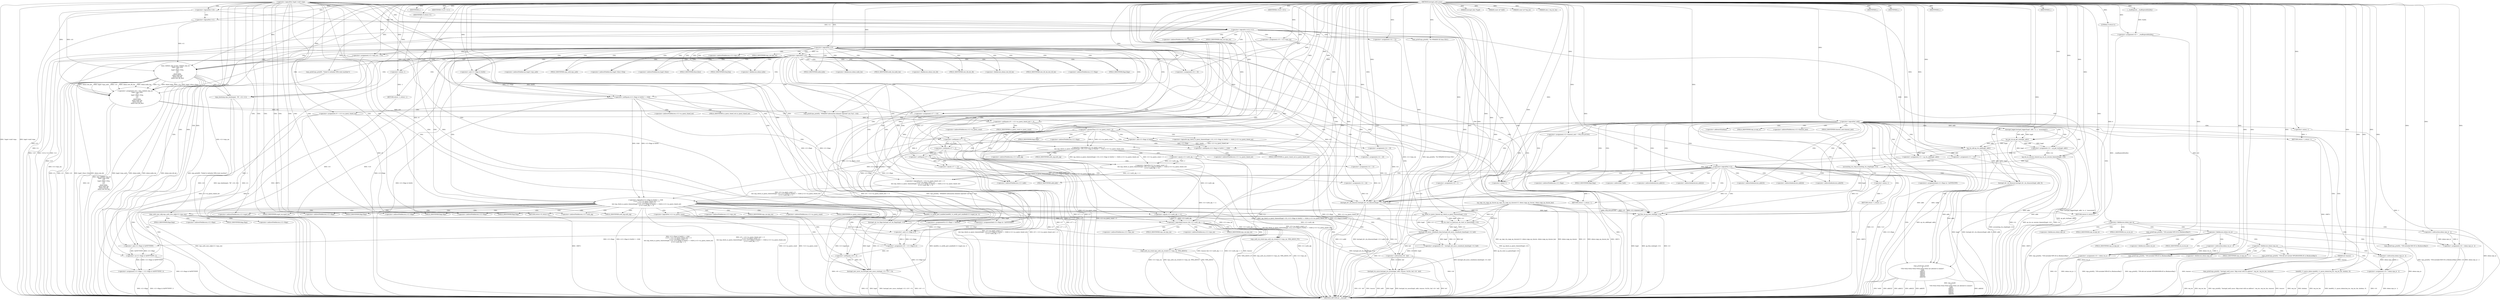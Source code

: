 digraph hostapd_notif_assoc {  
"1000115" [label = "(METHOD,hostapd_notif_assoc)" ]
"1000574" [label = "(METHOD_RETURN,int __fastcall)" ]
"1000116" [label = "(PARAM,hostapd_data *hapd)" ]
"1000117" [label = "(PARAM,const u8 *addr)" ]
"1000118" [label = "(PARAM,const u8 *req_ies)" ]
"1000119" [label = "(PARAM,size_t req_ies_len)" ]
"1000120" [label = "(PARAM,int reassoc)" ]
"1000136" [label = "(<operator>.assignment,v23 = __readfsqword(0x28u))" ]
"1000138" [label = "(__readfsqword,__readfsqword(0x28u))" ]
"1000141" [label = "(<operator>.logicalNot,!addr)" ]
"1000144" [label = "(wpa_printf,wpa_printf(2, \"hostapd_notif_assoc: Skip event with no address\", req_ies, req_ies_len, reassoc))" ]
"1000150" [label = "(RETURN,return -1;,return -1;)" ]
"1000151" [label = "(<operator>.minus,-1)" ]
"1000153" [label = "(hostapd_logger,hostapd_logger(hapd, addr, 1u, 2, \"associated\"))" ]
"1000159" [label = "(ieee802_11_parse_elems,ieee802_11_parse_elems(req_ies, req_ies_len, &elems, 0))" ]
"1000170" [label = "(<operator>.assignment,v10 = elems.wps_ie - 2)" ]
"1000172" [label = "(<operator>.subtraction,elems.wps_ie - 2)" ]
"1000177" [label = "(IDENTIFIER,L,)" ]
"1000178" [label = "(wpa_printf,wpa_printf(2, \"STA included WPS IE in (Re)AssocReq\"))" ]
"1000187" [label = "(<operator>.assignment,v10 = elems.rsn_ie - 2)" ]
"1000189" [label = "(<operator>.subtraction,elems.rsn_ie - 2)" ]
"1000194" [label = "(IDENTIFIER,L,)" ]
"1000195" [label = "(wpa_printf,wpa_printf(2, \"STA included RSN IE in (Re)AssocReq\"))" ]
"1000204" [label = "(<operator>.assignment,v10 = elems.wpa_ie - 2)" ]
"1000206" [label = "(<operator>.subtraction,elems.wpa_ie - 2)" ]
"1000211" [label = "(IDENTIFIER,L,)" ]
"1000212" [label = "(wpa_printf,wpa_printf(2, \"STA included WPA IE in (Re)AssocReq\"))" ]
"1000217" [label = "(wpa_printf,wpa_printf(2, \"STA did not include WPS/RSN/WPA IE in (Re)AssocReq\"))" ]
"1000220" [label = "(IDENTIFIER,L,)" ]
"1000221" [label = "(IDENTIFIER,L,)" ]
"1000222" [label = "(<operator>.assignment,v12 = ap_get_sta(hapd, addr))" ]
"1000224" [label = "(ap_get_sta,ap_get_sta(hapd, addr))" ]
"1000227" [label = "(<operator>.assignment,v13 = v12)" ]
"1000231" [label = "(IDENTIFIER,v12,if ( v12 ))" ]
"1000233" [label = "(ap_sta_no_session_timeout,ap_sta_no_session_timeout(hapd, v12))" ]
"1000236" [label = "(accounting_sta_stop,accounting_sta_stop(hapd, v13))" ]
"1000239" [label = "(<operator>.assignment,v13->timeout_next = STA_NULLFUNC)" ]
"1000246" [label = "(<operator>.assignment,v13 = ap_sta_add(hapd, addr))" ]
"1000248" [label = "(ap_sta_add,ap_sta_add(hapd, addr))" ]
"1000252" [label = "(<operator>.logicalNot,!v13)" ]
"1000255" [label = "(hostapd_drv_sta_disassoc,hostapd_drv_sta_disassoc(hapd, addr, 5))" ]
"1000259" [label = "(RETURN,return -1;,return -1;)" ]
"1000260" [label = "(<operator>.minus,-1)" ]
"1000262" [label = "(<operators>.assignmentAnd,v13->flags &= 0xFFFECFFF)" ]
"1000268" [label = "(wpa_printf,wpa_printf(\n      3,\n      \"STA %02x:%02x:%02x:%02x:%02x:%02x not allowed to connect\",\n      *addr,\n      addr[1],\n      addr[2],\n      addr[3],\n      addr[4],\n      addr[5]))" ]
"1000288" [label = "(<operator>.assignment,v14 = 1)" ]
"1000292" [label = "(hostapd_drv_sta_disassoc,hostapd_drv_sta_disassoc(hapd, v13->addr, v14))" ]
"1000298" [label = "(ap_free_sta,ap_free_sta(hapd, v13))" ]
"1000301" [label = "(RETURN,return -1;,return -1;)" ]
"1000302" [label = "(<operator>.minus,-1)" ]
"1000304" [label = "(ap_copy_sta_supp_op_classes,ap_copy_sta_supp_op_classes(v13, elems.supp_op_classes, elems.supp_op_classes_len))" ]
"1000313" [label = "(<operator>.logicalNot,!hapd->conf->wpa)" ]
"1000321" [label = "(<operator>.logicalOr,!v10 || !v11)" ]
"1000322" [label = "(<operator>.logicalNot,!v10)" ]
"1000324" [label = "(<operator>.logicalNot,!v11)" ]
"1000327" [label = "(wpa_printf,wpa_printf(2, \"No WPA/RSN IE from STA\"))" ]
"1000330" [label = "(<operator>.assignment,v14 = 13)" ]
"1000334" [label = "(<operator>.assignment,v15 = v13->wpa_sm)" ]
"1000340" [label = "(<operator>.logicalNot,!v15)" ]
"1000343" [label = "(<operator>.assignment,v13->wpa_sm = v15)" ]
"1000349" [label = "(<operator>.logicalNot,!v15)" ]
"1000352" [label = "(wpa_printf,wpa_printf(5, \"Failed to initialize WPA state machine\"))" ]
"1000355" [label = "(RETURN,return -1;,return -1;)" ]
"1000356" [label = "(<operator>.minus,-1)" ]
"1000358" [label = "(<operator>.assignment,v16 = wpa_validate_wpa_ie(\n          hapd->wpa_auth,\n          v15,\n          hapd->iface->freq,\n          v10,\n          v11,\n          elems.mdie,\n          elems.mdie_len,\n          elems.owe_dh,\n          elems.owe_dh_len))" ]
"1000360" [label = "(wpa_validate_wpa_ie,wpa_validate_wpa_ie(\n          hapd->wpa_auth,\n          v15,\n          hapd->iface->freq,\n          v10,\n          v11,\n          elems.mdie,\n          elems.mdie_len,\n          elems.owe_dh,\n          elems.owe_dh_len))" ]
"1000385" [label = "(IDENTIFIER,v16,if ( v16 ))" ]
"1000387" [label = "(<operator>.assignment,v17 = v16)" ]
"1000390" [label = "(wpa_printf,wpa_printf(2, \"WPA/RSN information element rejected? (res %u)\", v16))" ]
"1000394" [label = "(wpa_hexdump,wpa_hexdump(2, \"IE\", v10, v11))" ]
"1000399" [label = "(<operator>.assignment,v14 = 18)" ]
"1000403" [label = "(<operator>.notEquals,v17 != 2)" ]
"1000407" [label = "(<operator>.assignment,v14 = 19)" ]
"1000411" [label = "(<operator>.notEquals,v17 != 3)" ]
"1000415" [label = "(<operator>.assignment,v14 = 20)" ]
"1000419" [label = "(<operator>.notEquals,v17 != 4)" ]
"1000423" [label = "(<operator>.assignment,v14 = 13)" ]
"1000427" [label = "(<operator>.equals,v17 == 8)" ]
"1000430" [label = "(<operator>.assignment,v14 = 24)" ]
"1000435" [label = "(<operator>.logicalOr,(v13->flags & 0x402) != 1026\n    || (v5 = v13->sa_query_timed_out) != 0\n    || v13->sa_query_count > 0\n    && ((ap_check_sa_query_timeout(hapd, v13), (v13->flags & 0x402) != 1026) || v13->sa_query_timed_out)\n    || v13->auth_alg == 2)" ]
"1000436" [label = "(<operator>.notEquals,(v13->flags & 0x402) != 1026)" ]
"1000437" [label = "(<operator>.and,v13->flags & 0x402)" ]
"1000443" [label = "(<operator>.logicalOr,(v5 = v13->sa_query_timed_out) != 0\n    || v13->sa_query_count > 0\n    && ((ap_check_sa_query_timeout(hapd, v13), (v13->flags & 0x402) != 1026) || v13->sa_query_timed_out)\n    || v13->auth_alg == 2)" ]
"1000444" [label = "(<operator>.notEquals,(v5 = v13->sa_query_timed_out) != 0)" ]
"1000445" [label = "(<operator>.assignment,v5 = v13->sa_query_timed_out)" ]
"1000451" [label = "(<operator>.logicalOr,v13->sa_query_count > 0\n    && ((ap_check_sa_query_timeout(hapd, v13), (v13->flags & 0x402) != 1026) || v13->sa_query_timed_out)\n    || v13->auth_alg == 2)" ]
"1000452" [label = "(<operator>.logicalAnd,v13->sa_query_count > 0\n    && ((ap_check_sa_query_timeout(hapd, v13), (v13->flags & 0x402) != 1026) || v13->sa_query_timed_out))" ]
"1000453" [label = "(<operator>.greaterThan,v13->sa_query_count > 0)" ]
"1000460" [label = "(ap_check_sa_query_timeout,ap_check_sa_query_timeout(hapd, v13))" ]
"1000463" [label = "(<operator>.notEquals,(v13->flags & 0x402) != 1026)" ]
"1000464" [label = "(<operator>.and,v13->flags & 0x402)" ]
"1000458" [label = "(<operator>.logicalOr,(ap_check_sa_query_timeout(hapd, v13), (v13->flags & 0x402) != 1026) || v13->sa_query_timed_out)" ]
"1000473" [label = "(<operator>.equals,v13->auth_alg == 2)" ]
"1000480" [label = "(wpa_auth_uses_mfp,wpa_auth_uses_mfp(v13->wpa_sm))" ]
"1000484" [label = "(<operators>.assignmentOr,v13->flags |= 0x400u)" ]
"1000490" [label = "(<operators>.assignmentAnd,v13->flags &= 0xFFFFFBFF)" ]
"1000496" [label = "(<operator>.assignment,v19 = v13->flags & 2)" ]
"1000498" [label = "(<operator>.and,v13->flags & 2)" ]
"1000503" [label = "(<operator>.assignment,v13->flags = v13->flags & 0xFFF7FFFF | 3)" ]
"1000507" [label = "(<operator>.or,v13->flags & 0xFFF7FFFF | 3)" ]
"1000508" [label = "(<operator>.and,v13->flags & 0xFFF7FFFF)" ]
"1000514" [label = "(hostapd_set_sta_flags,hostapd_set_sta_flags(hapd, v13))" ]
"1000518" [label = "(<operator>.logicalAnd,reassoc && v13->auth_alg == 2)" ]
"1000520" [label = "(<operator>.equals,v13->auth_alg == 2)" ]
"1000525" [label = "(wpa_auth_sm_event,wpa_auth_sm_event(v13->wpa_sm, WPA_ASSOC_FT))" ]
"1000531" [label = "(wpa_auth_sm_event,wpa_auth_sm_event(v13->wpa_sm, WPA_ASSOC))" ]
"1000536" [label = "(hostapd_new_assoc_sta,hostapd_new_assoc_sta(hapd, v13, v19 != 0))" ]
"1000539" [label = "(<operator>.notEquals,v19 != 0)" ]
"1000542" [label = "(ieee802_1x_notify_port_enabled,ieee802_1x_notify_port_enabled(v13->eapol_sm, 1))" ]
"1000547" [label = "(RETURN,return 0;,return 0;)" ]
"1000548" [label = "(LITERAL,0,return 0;)" ]
"1000550" [label = "(<operator>.logicalNot,!v13->sa_query_count)" ]
"1000554" [label = "(ap_sta_start_sa_query,ap_sta_start_sa_query(hapd, v13))" ]
"1000557" [label = "(<operator>.assignment,v18 = hostapd_eid_assoc_comeback_time(hapd, v13, buf))" ]
"1000559" [label = "(hostapd_eid_assoc_comeback_time,hostapd_eid_assoc_comeback_time(hapd, v13, buf))" ]
"1000563" [label = "(hostapd_sta_assoc,hostapd_sta_assoc(hapd, addr, reassoc, 0x1Eu, buf, v18 - buf))" ]
"1000569" [label = "(<operator>.subtraction,v18 - buf)" ]
"1000572" [label = "(RETURN,return v5;,return v5;)" ]
"1000573" [label = "(IDENTIFIER,v5,return v5;)" ]
"1000162" [label = "(<operator>.addressOf,&elems)" ]
"1000166" [label = "(<operator>.fieldAccess,elems.wps_ie)" ]
"1000168" [label = "(FIELD_IDENTIFIER,wps_ie,wps_ie)" ]
"1000173" [label = "(<operator>.fieldAccess,elems.wps_ie)" ]
"1000175" [label = "(FIELD_IDENTIFIER,wps_ie,wps_ie)" ]
"1000183" [label = "(<operator>.fieldAccess,elems.rsn_ie)" ]
"1000185" [label = "(FIELD_IDENTIFIER,rsn_ie,rsn_ie)" ]
"1000190" [label = "(<operator>.fieldAccess,elems.rsn_ie)" ]
"1000192" [label = "(FIELD_IDENTIFIER,rsn_ie,rsn_ie)" ]
"1000200" [label = "(<operator>.fieldAccess,elems.wpa_ie)" ]
"1000202" [label = "(FIELD_IDENTIFIER,wpa_ie,wpa_ie)" ]
"1000207" [label = "(<operator>.fieldAccess,elems.wpa_ie)" ]
"1000209" [label = "(FIELD_IDENTIFIER,wpa_ie,wpa_ie)" ]
"1000240" [label = "(<operator>.indirectFieldAccess,v13->timeout_next)" ]
"1000242" [label = "(FIELD_IDENTIFIER,timeout_next,timeout_next)" ]
"1000263" [label = "(<operator>.indirectFieldAccess,v13->flags)" ]
"1000265" [label = "(FIELD_IDENTIFIER,flags,flags)" ]
"1000271" [label = "(<operator>.indirection,*addr)" ]
"1000273" [label = "(<operator>.indirectIndexAccess,addr[1])" ]
"1000276" [label = "(<operator>.indirectIndexAccess,addr[2])" ]
"1000279" [label = "(<operator>.indirectIndexAccess,addr[3])" ]
"1000282" [label = "(<operator>.indirectIndexAccess,addr[4])" ]
"1000285" [label = "(<operator>.indirectIndexAccess,addr[5])" ]
"1000294" [label = "(<operator>.indirectFieldAccess,v13->addr)" ]
"1000296" [label = "(FIELD_IDENTIFIER,addr,addr)" ]
"1000336" [label = "(<operator>.indirectFieldAccess,v13->wpa_sm)" ]
"1000338" [label = "(FIELD_IDENTIFIER,wpa_sm,wpa_sm)" ]
"1000344" [label = "(<operator>.indirectFieldAccess,v13->wpa_sm)" ]
"1000346" [label = "(FIELD_IDENTIFIER,wpa_sm,wpa_sm)" ]
"1000361" [label = "(<operator>.indirectFieldAccess,hapd->wpa_auth)" ]
"1000363" [label = "(FIELD_IDENTIFIER,wpa_auth,wpa_auth)" ]
"1000365" [label = "(<operator>.indirectFieldAccess,hapd->iface->freq)" ]
"1000366" [label = "(<operator>.indirectFieldAccess,hapd->iface)" ]
"1000368" [label = "(FIELD_IDENTIFIER,iface,iface)" ]
"1000369" [label = "(FIELD_IDENTIFIER,freq,freq)" ]
"1000372" [label = "(<operator>.fieldAccess,elems.mdie)" ]
"1000374" [label = "(FIELD_IDENTIFIER,mdie,mdie)" ]
"1000375" [label = "(<operator>.fieldAccess,elems.mdie_len)" ]
"1000377" [label = "(FIELD_IDENTIFIER,mdie_len,mdie_len)" ]
"1000378" [label = "(<operator>.fieldAccess,elems.owe_dh)" ]
"1000380" [label = "(FIELD_IDENTIFIER,owe_dh,owe_dh)" ]
"1000381" [label = "(<operator>.fieldAccess,elems.owe_dh_len)" ]
"1000383" [label = "(FIELD_IDENTIFIER,owe_dh_len,owe_dh_len)" ]
"1000438" [label = "(<operator>.indirectFieldAccess,v13->flags)" ]
"1000440" [label = "(FIELD_IDENTIFIER,flags,flags)" ]
"1000447" [label = "(<operator>.indirectFieldAccess,v13->sa_query_timed_out)" ]
"1000449" [label = "(FIELD_IDENTIFIER,sa_query_timed_out,sa_query_timed_out)" ]
"1000454" [label = "(<operator>.indirectFieldAccess,v13->sa_query_count)" ]
"1000456" [label = "(FIELD_IDENTIFIER,sa_query_count,sa_query_count)" ]
"1000465" [label = "(<operator>.indirectFieldAccess,v13->flags)" ]
"1000467" [label = "(FIELD_IDENTIFIER,flags,flags)" ]
"1000470" [label = "(<operator>.indirectFieldAccess,v13->sa_query_timed_out)" ]
"1000472" [label = "(FIELD_IDENTIFIER,sa_query_timed_out,sa_query_timed_out)" ]
"1000474" [label = "(<operator>.indirectFieldAccess,v13->auth_alg)" ]
"1000476" [label = "(FIELD_IDENTIFIER,auth_alg,auth_alg)" ]
"1000481" [label = "(<operator>.indirectFieldAccess,v13->wpa_sm)" ]
"1000483" [label = "(FIELD_IDENTIFIER,wpa_sm,wpa_sm)" ]
"1000485" [label = "(<operator>.indirectFieldAccess,v13->flags)" ]
"1000487" [label = "(FIELD_IDENTIFIER,flags,flags)" ]
"1000491" [label = "(<operator>.indirectFieldAccess,v13->flags)" ]
"1000493" [label = "(FIELD_IDENTIFIER,flags,flags)" ]
"1000499" [label = "(<operator>.indirectFieldAccess,v13->flags)" ]
"1000501" [label = "(FIELD_IDENTIFIER,flags,flags)" ]
"1000504" [label = "(<operator>.indirectFieldAccess,v13->flags)" ]
"1000506" [label = "(FIELD_IDENTIFIER,flags,flags)" ]
"1000509" [label = "(<operator>.indirectFieldAccess,v13->flags)" ]
"1000511" [label = "(FIELD_IDENTIFIER,flags,flags)" ]
"1000521" [label = "(<operator>.indirectFieldAccess,v13->auth_alg)" ]
"1000523" [label = "(FIELD_IDENTIFIER,auth_alg,auth_alg)" ]
"1000526" [label = "(<operator>.indirectFieldAccess,v13->wpa_sm)" ]
"1000528" [label = "(FIELD_IDENTIFIER,wpa_sm,wpa_sm)" ]
"1000532" [label = "(<operator>.indirectFieldAccess,v13->wpa_sm)" ]
"1000534" [label = "(FIELD_IDENTIFIER,wpa_sm,wpa_sm)" ]
"1000543" [label = "(<operator>.indirectFieldAccess,v13->eapol_sm)" ]
"1000545" [label = "(FIELD_IDENTIFIER,eapol_sm,eapol_sm)" ]
"1000551" [label = "(<operator>.indirectFieldAccess,v13->sa_query_count)" ]
"1000553" [label = "(FIELD_IDENTIFIER,sa_query_count,sa_query_count)" ]
  "1000259" -> "1000574"  [ label = "DDG: <RET>"] 
  "1000572" -> "1000574"  [ label = "DDG: <RET>"] 
  "1000227" -> "1000574"  [ label = "DDG: v12"] 
  "1000463" -> "1000574"  [ label = "DDG: v13->flags & 0x402"] 
  "1000212" -> "1000574"  [ label = "DDG: wpa_printf(2, \"STA included WPA IE in (Re)AssocReq\")"] 
  "1000260" -> "1000574"  [ label = "DDG: -1"] 
  "1000327" -> "1000574"  [ label = "DDG: wpa_printf(2, \"No WPA/RSN IE from STA\")"] 
  "1000292" -> "1000574"  [ label = "DDG: v13->addr"] 
  "1000435" -> "1000574"  [ label = "DDG: (v13->flags & 0x402) != 1026"] 
  "1000144" -> "1000574"  [ label = "DDG: wpa_printf(2, \"hostapd_notif_assoc: Skip event with no address\", req_ies, req_ies_len, reassoc)"] 
  "1000239" -> "1000574"  [ label = "DDG: STA_NULLFUNC"] 
  "1000159" -> "1000574"  [ label = "DDG: req_ies_len"] 
  "1000550" -> "1000574"  [ label = "DDG: v13->sa_query_count"] 
  "1000443" -> "1000574"  [ label = "DDG: (v5 = v13->sa_query_timed_out) != 0"] 
  "1000536" -> "1000574"  [ label = "DDG: hostapd_new_assoc_sta(hapd, v13, v19 != 0)"] 
  "1000518" -> "1000574"  [ label = "DDG: reassoc && v13->auth_alg == 2"] 
  "1000204" -> "1000574"  [ label = "DDG: v10"] 
  "1000394" -> "1000574"  [ label = "DDG: wpa_hexdump(2, \"IE\", v10, v11)"] 
  "1000321" -> "1000574"  [ label = "DDG: !v10"] 
  "1000352" -> "1000574"  [ label = "DDG: wpa_printf(5, \"Failed to initialize WPA state machine\")"] 
  "1000120" -> "1000574"  [ label = "DDG: reassoc"] 
  "1000525" -> "1000574"  [ label = "DDG: wpa_auth_sm_event(v13->wpa_sm, WPA_ASSOC_FT)"] 
  "1000324" -> "1000574"  [ label = "DDG: v11"] 
  "1000187" -> "1000574"  [ label = "DDG: elems.rsn_ie - 2"] 
  "1000419" -> "1000574"  [ label = "DDG: v17"] 
  "1000343" -> "1000574"  [ label = "DDG: v13->wpa_sm"] 
  "1000321" -> "1000574"  [ label = "DDG: !v10 || !v11"] 
  "1000569" -> "1000574"  [ label = "DDG: v18"] 
  "1000233" -> "1000574"  [ label = "DDG: ap_sta_no_session_timeout(hapd, v12)"] 
  "1000536" -> "1000574"  [ label = "DDG: v19 != 0"] 
  "1000536" -> "1000574"  [ label = "DDG: v13"] 
  "1000141" -> "1000574"  [ label = "DDG: addr"] 
  "1000563" -> "1000574"  [ label = "DDG: hapd"] 
  "1000557" -> "1000574"  [ label = "DDG: hostapd_eid_assoc_comeback_time(hapd, v13, buf)"] 
  "1000178" -> "1000574"  [ label = "DDG: wpa_printf(2, \"STA included WPS IE in (Re)AssocReq\")"] 
  "1000539" -> "1000574"  [ label = "DDG: v19"] 
  "1000322" -> "1000574"  [ label = "DDG: v10"] 
  "1000514" -> "1000574"  [ label = "DDG: hostapd_set_sta_flags(hapd, v13)"] 
  "1000360" -> "1000574"  [ label = "DDG: v15"] 
  "1000313" -> "1000574"  [ label = "DDG: !hapd->conf->wpa"] 
  "1000217" -> "1000574"  [ label = "DDG: wpa_printf(2, \"STA did not include WPS/RSN/WPA IE in (Re)AssocReq\")"] 
  "1000390" -> "1000574"  [ label = "DDG: v16"] 
  "1000255" -> "1000574"  [ label = "DDG: hapd"] 
  "1000136" -> "1000574"  [ label = "DDG: v23"] 
  "1000298" -> "1000574"  [ label = "DDG: ap_free_sta(hapd, v13)"] 
  "1000356" -> "1000574"  [ label = "DDG: -1"] 
  "1000437" -> "1000574"  [ label = "DDG: v13->flags"] 
  "1000360" -> "1000574"  [ label = "DDG: v10"] 
  "1000464" -> "1000574"  [ label = "DDG: v13->flags"] 
  "1000224" -> "1000574"  [ label = "DDG: addr"] 
  "1000302" -> "1000574"  [ label = "DDG: -1"] 
  "1000248" -> "1000574"  [ label = "DDG: addr"] 
  "1000153" -> "1000574"  [ label = "DDG: hostapd_logger(hapd, addr, 1u, 2, \"associated\")"] 
  "1000436" -> "1000574"  [ label = "DDG: v13->flags & 0x402"] 
  "1000268" -> "1000574"  [ label = "DDG: wpa_printf(\n      3,\n      \"STA %02x:%02x:%02x:%02x:%02x:%02x not allowed to connect\",\n      *addr,\n      addr[1],\n      addr[2],\n      addr[3],\n      addr[4],\n      addr[5])"] 
  "1000360" -> "1000574"  [ label = "DDG: hapd->iface->freq"] 
  "1000222" -> "1000574"  [ label = "DDG: ap_get_sta(hapd, addr)"] 
  "1000144" -> "1000574"  [ label = "DDG: reassoc"] 
  "1000480" -> "1000574"  [ label = "DDG: wpa_auth_uses_mfp(v13->wpa_sm)"] 
  "1000453" -> "1000574"  [ label = "DDG: v13->sa_query_count"] 
  "1000292" -> "1000574"  [ label = "DDG: hostapd_drv_sta_disassoc(hapd, v13->addr, v14)"] 
  "1000144" -> "1000574"  [ label = "DDG: req_ies"] 
  "1000445" -> "1000574"  [ label = "DDG: v13->sa_query_timed_out"] 
  "1000452" -> "1000574"  [ label = "DDG: v13->sa_query_count > 0"] 
  "1000144" -> "1000574"  [ label = "DDG: req_ies_len"] 
  "1000252" -> "1000574"  [ label = "DDG: v13"] 
  "1000236" -> "1000574"  [ label = "DDG: accounting_sta_stop(hapd, v13)"] 
  "1000268" -> "1000574"  [ label = "DDG: addr[4]"] 
  "1000419" -> "1000574"  [ label = "DDG: v17 != 4"] 
  "1000189" -> "1000574"  [ label = "DDG: elems.rsn_ie"] 
  "1000403" -> "1000574"  [ label = "DDG: v17 != 2"] 
  "1000507" -> "1000574"  [ label = "DDG: v13->flags & 0xFFF7FFFF"] 
  "1000268" -> "1000574"  [ label = "DDG: *addr"] 
  "1000262" -> "1000574"  [ label = "DDG: v13->flags"] 
  "1000304" -> "1000574"  [ label = "DDG: ap_copy_sta_supp_op_classes(v13, elems.supp_op_classes, elems.supp_op_classes_len)"] 
  "1000349" -> "1000574"  [ label = "DDG: v15"] 
  "1000525" -> "1000574"  [ label = "DDG: v13->wpa_sm"] 
  "1000360" -> "1000574"  [ label = "DDG: elems.owe_dh"] 
  "1000136" -> "1000574"  [ label = "DDG: __readfsqword(0x28u)"] 
  "1000255" -> "1000574"  [ label = "DDG: hostapd_drv_sta_disassoc(hapd, addr, 5)"] 
  "1000458" -> "1000574"  [ label = "DDG: v13->sa_query_timed_out"] 
  "1000360" -> "1000574"  [ label = "DDG: hapd->wpa_auth"] 
  "1000206" -> "1000574"  [ label = "DDG: elems.wpa_ie"] 
  "1000358" -> "1000574"  [ label = "DDG: v16"] 
  "1000159" -> "1000574"  [ label = "DDG: ieee802_11_parse_elems(req_ies, req_ies_len, &elems, 0)"] 
  "1000268" -> "1000574"  [ label = "DDG: addr[3]"] 
  "1000313" -> "1000574"  [ label = "DDG: hapd->conf->wpa"] 
  "1000246" -> "1000574"  [ label = "DDG: ap_sta_add(hapd, addr)"] 
  "1000252" -> "1000574"  [ label = "DDG: !v13"] 
  "1000445" -> "1000574"  [ label = "DDG: v5"] 
  "1000496" -> "1000574"  [ label = "DDG: v13->flags & 2"] 
  "1000518" -> "1000574"  [ label = "DDG: v13->auth_alg == 2"] 
  "1000360" -> "1000574"  [ label = "DDG: elems.mdie"] 
  "1000411" -> "1000574"  [ label = "DDG: v17 != 3"] 
  "1000349" -> "1000574"  [ label = "DDG: !v15"] 
  "1000531" -> "1000574"  [ label = "DDG: WPA_ASSOC"] 
  "1000187" -> "1000574"  [ label = "DDG: v10"] 
  "1000255" -> "1000574"  [ label = "DDG: addr"] 
  "1000170" -> "1000574"  [ label = "DDG: v10"] 
  "1000443" -> "1000574"  [ label = "DDG: v13->sa_query_count > 0\n    && ((ap_check_sa_query_timeout(hapd, v13), (v13->flags & 0x402) != 1026) || v13->sa_query_timed_out)\n    || v13->auth_alg == 2"] 
  "1000451" -> "1000574"  [ label = "DDG: v13->auth_alg == 2"] 
  "1000394" -> "1000574"  [ label = "DDG: v11"] 
  "1000403" -> "1000574"  [ label = "DDG: v17"] 
  "1000503" -> "1000574"  [ label = "DDG: v13->flags"] 
  "1000531" -> "1000574"  [ label = "DDG: v13->wpa_sm"] 
  "1000141" -> "1000574"  [ label = "DDG: !addr"] 
  "1000518" -> "1000574"  [ label = "DDG: reassoc"] 
  "1000503" -> "1000574"  [ label = "DDG: v13->flags & 0xFFF7FFFF | 3"] 
  "1000563" -> "1000574"  [ label = "DDG: hostapd_sta_assoc(hapd, addr, reassoc, 0x1Eu, buf, v18 - buf)"] 
  "1000563" -> "1000574"  [ label = "DDG: buf"] 
  "1000525" -> "1000574"  [ label = "DDG: WPA_ASSOC_FT"] 
  "1000204" -> "1000574"  [ label = "DDG: elems.wpa_ie - 2"] 
  "1000334" -> "1000574"  [ label = "DDG: v13->wpa_sm"] 
  "1000536" -> "1000574"  [ label = "DDG: hapd"] 
  "1000298" -> "1000574"  [ label = "DDG: v13"] 
  "1000563" -> "1000574"  [ label = "DDG: v18 - buf"] 
  "1000304" -> "1000574"  [ label = "DDG: elems.supp_op_classes"] 
  "1000563" -> "1000574"  [ label = "DDG: reassoc"] 
  "1000268" -> "1000574"  [ label = "DDG: addr[1]"] 
  "1000427" -> "1000574"  [ label = "DDG: v17"] 
  "1000298" -> "1000574"  [ label = "DDG: hapd"] 
  "1000554" -> "1000574"  [ label = "DDG: ap_sta_start_sa_query(hapd, v13)"] 
  "1000563" -> "1000574"  [ label = "DDG: addr"] 
  "1000360" -> "1000574"  [ label = "DDG: elems.mdie_len"] 
  "1000411" -> "1000574"  [ label = "DDG: v17"] 
  "1000394" -> "1000574"  [ label = "DDG: v10"] 
  "1000304" -> "1000574"  [ label = "DDG: v13"] 
  "1000172" -> "1000574"  [ label = "DDG: elems.wps_ie"] 
  "1000159" -> "1000574"  [ label = "DDG: req_ies"] 
  "1000340" -> "1000574"  [ label = "DDG: !v15"] 
  "1000304" -> "1000574"  [ label = "DDG: elems.supp_op_classes_len"] 
  "1000520" -> "1000574"  [ label = "DDG: v13->auth_alg"] 
  "1000195" -> "1000574"  [ label = "DDG: wpa_printf(2, \"STA included RSN IE in (Re)AssocReq\")"] 
  "1000531" -> "1000574"  [ label = "DDG: wpa_auth_sm_event(v13->wpa_sm, WPA_ASSOC)"] 
  "1000451" -> "1000574"  [ label = "DDG: v13->sa_query_count > 0\n    && ((ap_check_sa_query_timeout(hapd, v13), (v13->flags & 0x402) != 1026) || v13->sa_query_timed_out)"] 
  "1000473" -> "1000574"  [ label = "DDG: v13->auth_alg"] 
  "1000542" -> "1000574"  [ label = "DDG: v13->eapol_sm"] 
  "1000435" -> "1000574"  [ label = "DDG: (v13->flags & 0x402) != 1026\n    || (v5 = v13->sa_query_timed_out) != 0\n    || v13->sa_query_count > 0\n    && ((ap_check_sa_query_timeout(hapd, v13), (v13->flags & 0x402) != 1026) || v13->sa_query_timed_out)\n    || v13->auth_alg == 2"] 
  "1000268" -> "1000574"  [ label = "DDG: addr[2]"] 
  "1000170" -> "1000574"  [ label = "DDG: elems.wps_ie - 2"] 
  "1000292" -> "1000574"  [ label = "DDG: v14"] 
  "1000542" -> "1000574"  [ label = "DDG: ieee802_1x_notify_port_enabled(v13->eapol_sm, 1)"] 
  "1000435" -> "1000574"  [ label = "DDG: (v5 = v13->sa_query_timed_out) != 0\n    || v13->sa_query_count > 0\n    && ((ap_check_sa_query_timeout(hapd, v13), (v13->flags & 0x402) != 1026) || v13->sa_query_timed_out)\n    || v13->auth_alg == 2"] 
  "1000360" -> "1000574"  [ label = "DDG: elems.owe_dh_len"] 
  "1000452" -> "1000574"  [ label = "DDG: (ap_check_sa_query_timeout(hapd, v13), (v13->flags & 0x402) != 1026) || v13->sa_query_timed_out"] 
  "1000239" -> "1000574"  [ label = "DDG: v13->timeout_next"] 
  "1000559" -> "1000574"  [ label = "DDG: v13"] 
  "1000360" -> "1000574"  [ label = "DDG: v11"] 
  "1000321" -> "1000574"  [ label = "DDG: !v11"] 
  "1000390" -> "1000574"  [ label = "DDG: wpa_printf(2, \"WPA/RSN information element rejected? (res %u)\", v16)"] 
  "1000159" -> "1000574"  [ label = "DDG: &elems"] 
  "1000151" -> "1000574"  [ label = "DDG: -1"] 
  "1000460" -> "1000574"  [ label = "DDG: ap_check_sa_query_timeout(hapd, v13)"] 
  "1000427" -> "1000574"  [ label = "DDG: v17 == 8"] 
  "1000233" -> "1000574"  [ label = "DDG: v12"] 
  "1000268" -> "1000574"  [ label = "DDG: addr[5]"] 
  "1000550" -> "1000574"  [ label = "DDG: !v13->sa_query_count"] 
  "1000358" -> "1000574"  [ label = "DDG: wpa_validate_wpa_ie(\n          hapd->wpa_auth,\n          v15,\n          hapd->iface->freq,\n          v10,\n          v11,\n          elems.mdie,\n          elems.mdie_len,\n          elems.owe_dh,\n          elems.owe_dh_len)"] 
  "1000150" -> "1000574"  [ label = "DDG: <RET>"] 
  "1000547" -> "1000574"  [ label = "DDG: <RET>"] 
  "1000301" -> "1000574"  [ label = "DDG: <RET>"] 
  "1000355" -> "1000574"  [ label = "DDG: <RET>"] 
  "1000115" -> "1000116"  [ label = "DDG: "] 
  "1000115" -> "1000117"  [ label = "DDG: "] 
  "1000115" -> "1000118"  [ label = "DDG: "] 
  "1000115" -> "1000119"  [ label = "DDG: "] 
  "1000115" -> "1000120"  [ label = "DDG: "] 
  "1000138" -> "1000136"  [ label = "DDG: 0x28u"] 
  "1000115" -> "1000136"  [ label = "DDG: "] 
  "1000115" -> "1000138"  [ label = "DDG: "] 
  "1000115" -> "1000141"  [ label = "DDG: "] 
  "1000115" -> "1000144"  [ label = "DDG: "] 
  "1000120" -> "1000144"  [ label = "DDG: reassoc"] 
  "1000151" -> "1000150"  [ label = "DDG: -1"] 
  "1000115" -> "1000151"  [ label = "DDG: "] 
  "1000115" -> "1000153"  [ label = "DDG: "] 
  "1000141" -> "1000153"  [ label = "DDG: addr"] 
  "1000115" -> "1000159"  [ label = "DDG: "] 
  "1000172" -> "1000170"  [ label = "DDG: elems.wps_ie"] 
  "1000172" -> "1000170"  [ label = "DDG: 2"] 
  "1000115" -> "1000170"  [ label = "DDG: "] 
  "1000115" -> "1000172"  [ label = "DDG: "] 
  "1000115" -> "1000177"  [ label = "DDG: "] 
  "1000115" -> "1000178"  [ label = "DDG: "] 
  "1000189" -> "1000187"  [ label = "DDG: elems.rsn_ie"] 
  "1000189" -> "1000187"  [ label = "DDG: 2"] 
  "1000115" -> "1000187"  [ label = "DDG: "] 
  "1000115" -> "1000189"  [ label = "DDG: "] 
  "1000115" -> "1000194"  [ label = "DDG: "] 
  "1000115" -> "1000195"  [ label = "DDG: "] 
  "1000206" -> "1000204"  [ label = "DDG: elems.wpa_ie"] 
  "1000206" -> "1000204"  [ label = "DDG: 2"] 
  "1000115" -> "1000204"  [ label = "DDG: "] 
  "1000115" -> "1000206"  [ label = "DDG: "] 
  "1000115" -> "1000211"  [ label = "DDG: "] 
  "1000115" -> "1000212"  [ label = "DDG: "] 
  "1000115" -> "1000217"  [ label = "DDG: "] 
  "1000115" -> "1000220"  [ label = "DDG: "] 
  "1000115" -> "1000221"  [ label = "DDG: "] 
  "1000224" -> "1000222"  [ label = "DDG: hapd"] 
  "1000224" -> "1000222"  [ label = "DDG: addr"] 
  "1000115" -> "1000222"  [ label = "DDG: "] 
  "1000153" -> "1000224"  [ label = "DDG: hapd"] 
  "1000115" -> "1000224"  [ label = "DDG: "] 
  "1000153" -> "1000224"  [ label = "DDG: addr"] 
  "1000222" -> "1000227"  [ label = "DDG: v12"] 
  "1000115" -> "1000227"  [ label = "DDG: "] 
  "1000115" -> "1000231"  [ label = "DDG: "] 
  "1000224" -> "1000233"  [ label = "DDG: hapd"] 
  "1000115" -> "1000233"  [ label = "DDG: "] 
  "1000222" -> "1000233"  [ label = "DDG: v12"] 
  "1000233" -> "1000236"  [ label = "DDG: hapd"] 
  "1000115" -> "1000236"  [ label = "DDG: "] 
  "1000227" -> "1000236"  [ label = "DDG: v13"] 
  "1000115" -> "1000239"  [ label = "DDG: "] 
  "1000248" -> "1000246"  [ label = "DDG: hapd"] 
  "1000248" -> "1000246"  [ label = "DDG: addr"] 
  "1000115" -> "1000246"  [ label = "DDG: "] 
  "1000224" -> "1000248"  [ label = "DDG: hapd"] 
  "1000115" -> "1000248"  [ label = "DDG: "] 
  "1000224" -> "1000248"  [ label = "DDG: addr"] 
  "1000246" -> "1000252"  [ label = "DDG: v13"] 
  "1000115" -> "1000252"  [ label = "DDG: "] 
  "1000248" -> "1000255"  [ label = "DDG: hapd"] 
  "1000115" -> "1000255"  [ label = "DDG: "] 
  "1000248" -> "1000255"  [ label = "DDG: addr"] 
  "1000260" -> "1000259"  [ label = "DDG: -1"] 
  "1000115" -> "1000260"  [ label = "DDG: "] 
  "1000115" -> "1000262"  [ label = "DDG: "] 
  "1000115" -> "1000268"  [ label = "DDG: "] 
  "1000224" -> "1000268"  [ label = "DDG: addr"] 
  "1000248" -> "1000268"  [ label = "DDG: addr"] 
  "1000115" -> "1000288"  [ label = "DDG: "] 
  "1000236" -> "1000292"  [ label = "DDG: hapd"] 
  "1000248" -> "1000292"  [ label = "DDG: hapd"] 
  "1000115" -> "1000292"  [ label = "DDG: "] 
  "1000288" -> "1000292"  [ label = "DDG: v14"] 
  "1000415" -> "1000292"  [ label = "DDG: v14"] 
  "1000423" -> "1000292"  [ label = "DDG: v14"] 
  "1000430" -> "1000292"  [ label = "DDG: v14"] 
  "1000399" -> "1000292"  [ label = "DDG: v14"] 
  "1000407" -> "1000292"  [ label = "DDG: v14"] 
  "1000330" -> "1000292"  [ label = "DDG: v14"] 
  "1000292" -> "1000298"  [ label = "DDG: hapd"] 
  "1000115" -> "1000298"  [ label = "DDG: "] 
  "1000252" -> "1000298"  [ label = "DDG: v13"] 
  "1000304" -> "1000298"  [ label = "DDG: v13"] 
  "1000236" -> "1000298"  [ label = "DDG: v13"] 
  "1000302" -> "1000301"  [ label = "DDG: -1"] 
  "1000115" -> "1000302"  [ label = "DDG: "] 
  "1000115" -> "1000304"  [ label = "DDG: "] 
  "1000322" -> "1000321"  [ label = "DDG: v10"] 
  "1000115" -> "1000322"  [ label = "DDG: "] 
  "1000324" -> "1000321"  [ label = "DDG: v11"] 
  "1000115" -> "1000324"  [ label = "DDG: "] 
  "1000115" -> "1000327"  [ label = "DDG: "] 
  "1000115" -> "1000330"  [ label = "DDG: "] 
  "1000115" -> "1000334"  [ label = "DDG: "] 
  "1000334" -> "1000340"  [ label = "DDG: v15"] 
  "1000115" -> "1000340"  [ label = "DDG: "] 
  "1000340" -> "1000343"  [ label = "DDG: v15"] 
  "1000115" -> "1000343"  [ label = "DDG: "] 
  "1000115" -> "1000349"  [ label = "DDG: "] 
  "1000340" -> "1000349"  [ label = "DDG: v15"] 
  "1000115" -> "1000352"  [ label = "DDG: "] 
  "1000356" -> "1000355"  [ label = "DDG: -1"] 
  "1000115" -> "1000356"  [ label = "DDG: "] 
  "1000360" -> "1000358"  [ label = "DDG: elems.owe_dh"] 
  "1000360" -> "1000358"  [ label = "DDG: hapd->wpa_auth"] 
  "1000360" -> "1000358"  [ label = "DDG: v15"] 
  "1000360" -> "1000358"  [ label = "DDG: elems.owe_dh_len"] 
  "1000360" -> "1000358"  [ label = "DDG: elems.mdie_len"] 
  "1000360" -> "1000358"  [ label = "DDG: v11"] 
  "1000360" -> "1000358"  [ label = "DDG: elems.mdie"] 
  "1000360" -> "1000358"  [ label = "DDG: v10"] 
  "1000360" -> "1000358"  [ label = "DDG: hapd->iface->freq"] 
  "1000115" -> "1000358"  [ label = "DDG: "] 
  "1000340" -> "1000360"  [ label = "DDG: v15"] 
  "1000349" -> "1000360"  [ label = "DDG: v15"] 
  "1000115" -> "1000360"  [ label = "DDG: "] 
  "1000322" -> "1000360"  [ label = "DDG: v10"] 
  "1000324" -> "1000360"  [ label = "DDG: v11"] 
  "1000115" -> "1000385"  [ label = "DDG: "] 
  "1000358" -> "1000387"  [ label = "DDG: v16"] 
  "1000115" -> "1000387"  [ label = "DDG: "] 
  "1000115" -> "1000390"  [ label = "DDG: "] 
  "1000358" -> "1000390"  [ label = "DDG: v16"] 
  "1000115" -> "1000394"  [ label = "DDG: "] 
  "1000360" -> "1000394"  [ label = "DDG: v10"] 
  "1000360" -> "1000394"  [ label = "DDG: v11"] 
  "1000115" -> "1000399"  [ label = "DDG: "] 
  "1000387" -> "1000403"  [ label = "DDG: v17"] 
  "1000115" -> "1000403"  [ label = "DDG: "] 
  "1000115" -> "1000407"  [ label = "DDG: "] 
  "1000403" -> "1000411"  [ label = "DDG: v17"] 
  "1000115" -> "1000411"  [ label = "DDG: "] 
  "1000115" -> "1000415"  [ label = "DDG: "] 
  "1000411" -> "1000419"  [ label = "DDG: v17"] 
  "1000115" -> "1000419"  [ label = "DDG: "] 
  "1000115" -> "1000423"  [ label = "DDG: "] 
  "1000419" -> "1000427"  [ label = "DDG: v17"] 
  "1000115" -> "1000427"  [ label = "DDG: "] 
  "1000115" -> "1000430"  [ label = "DDG: "] 
  "1000436" -> "1000435"  [ label = "DDG: v13->flags & 0x402"] 
  "1000436" -> "1000435"  [ label = "DDG: 1026"] 
  "1000463" -> "1000435"  [ label = "DDG: (v13->flags & 0x402) != 1026"] 
  "1000437" -> "1000436"  [ label = "DDG: v13->flags"] 
  "1000437" -> "1000436"  [ label = "DDG: 0x402"] 
  "1000115" -> "1000437"  [ label = "DDG: "] 
  "1000115" -> "1000436"  [ label = "DDG: "] 
  "1000443" -> "1000435"  [ label = "DDG: (v5 = v13->sa_query_timed_out) != 0"] 
  "1000443" -> "1000435"  [ label = "DDG: v13->sa_query_count > 0\n    && ((ap_check_sa_query_timeout(hapd, v13), (v13->flags & 0x402) != 1026) || v13->sa_query_timed_out)\n    || v13->auth_alg == 2"] 
  "1000444" -> "1000443"  [ label = "DDG: 0"] 
  "1000445" -> "1000444"  [ label = "DDG: v5"] 
  "1000115" -> "1000445"  [ label = "DDG: "] 
  "1000115" -> "1000444"  [ label = "DDG: "] 
  "1000451" -> "1000443"  [ label = "DDG: v13->sa_query_count > 0\n    && ((ap_check_sa_query_timeout(hapd, v13), (v13->flags & 0x402) != 1026) || v13->sa_query_timed_out)"] 
  "1000451" -> "1000443"  [ label = "DDG: v13->auth_alg == 2"] 
  "1000452" -> "1000451"  [ label = "DDG: v13->sa_query_count > 0"] 
  "1000452" -> "1000451"  [ label = "DDG: (ap_check_sa_query_timeout(hapd, v13), (v13->flags & 0x402) != 1026) || v13->sa_query_timed_out"] 
  "1000453" -> "1000452"  [ label = "DDG: v13->sa_query_count"] 
  "1000453" -> "1000452"  [ label = "DDG: 0"] 
  "1000115" -> "1000453"  [ label = "DDG: "] 
  "1000458" -> "1000452"  [ label = "DDG: v13->sa_query_timed_out"] 
  "1000115" -> "1000460"  [ label = "DDG: "] 
  "1000304" -> "1000460"  [ label = "DDG: v13"] 
  "1000464" -> "1000463"  [ label = "DDG: v13->flags"] 
  "1000464" -> "1000463"  [ label = "DDG: 0x402"] 
  "1000437" -> "1000464"  [ label = "DDG: v13->flags"] 
  "1000115" -> "1000464"  [ label = "DDG: "] 
  "1000115" -> "1000463"  [ label = "DDG: "] 
  "1000473" -> "1000451"  [ label = "DDG: v13->auth_alg"] 
  "1000473" -> "1000451"  [ label = "DDG: 2"] 
  "1000115" -> "1000473"  [ label = "DDG: "] 
  "1000343" -> "1000480"  [ label = "DDG: v13->wpa_sm"] 
  "1000115" -> "1000484"  [ label = "DDG: "] 
  "1000437" -> "1000484"  [ label = "DDG: v13->flags"] 
  "1000464" -> "1000484"  [ label = "DDG: v13->flags"] 
  "1000115" -> "1000490"  [ label = "DDG: "] 
  "1000437" -> "1000490"  [ label = "DDG: v13->flags"] 
  "1000464" -> "1000490"  [ label = "DDG: v13->flags"] 
  "1000498" -> "1000496"  [ label = "DDG: v13->flags"] 
  "1000498" -> "1000496"  [ label = "DDG: 2"] 
  "1000115" -> "1000496"  [ label = "DDG: "] 
  "1000490" -> "1000498"  [ label = "DDG: v13->flags"] 
  "1000484" -> "1000498"  [ label = "DDG: v13->flags"] 
  "1000115" -> "1000498"  [ label = "DDG: "] 
  "1000507" -> "1000503"  [ label = "DDG: v13->flags & 0xFFF7FFFF"] 
  "1000507" -> "1000503"  [ label = "DDG: 3"] 
  "1000508" -> "1000507"  [ label = "DDG: v13->flags"] 
  "1000508" -> "1000507"  [ label = "DDG: 0xFFF7FFFF"] 
  "1000498" -> "1000508"  [ label = "DDG: v13->flags"] 
  "1000115" -> "1000508"  [ label = "DDG: "] 
  "1000115" -> "1000507"  [ label = "DDG: "] 
  "1000460" -> "1000514"  [ label = "DDG: hapd"] 
  "1000115" -> "1000514"  [ label = "DDG: "] 
  "1000460" -> "1000514"  [ label = "DDG: v13"] 
  "1000304" -> "1000514"  [ label = "DDG: v13"] 
  "1000115" -> "1000518"  [ label = "DDG: "] 
  "1000520" -> "1000518"  [ label = "DDG: v13->auth_alg"] 
  "1000520" -> "1000518"  [ label = "DDG: 2"] 
  "1000451" -> "1000518"  [ label = "DDG: v13->auth_alg == 2"] 
  "1000473" -> "1000520"  [ label = "DDG: v13->auth_alg"] 
  "1000115" -> "1000520"  [ label = "DDG: "] 
  "1000480" -> "1000525"  [ label = "DDG: v13->wpa_sm"] 
  "1000115" -> "1000525"  [ label = "DDG: "] 
  "1000480" -> "1000531"  [ label = "DDG: v13->wpa_sm"] 
  "1000115" -> "1000531"  [ label = "DDG: "] 
  "1000514" -> "1000536"  [ label = "DDG: hapd"] 
  "1000115" -> "1000536"  [ label = "DDG: "] 
  "1000514" -> "1000536"  [ label = "DDG: v13"] 
  "1000539" -> "1000536"  [ label = "DDG: v19"] 
  "1000539" -> "1000536"  [ label = "DDG: 0"] 
  "1000496" -> "1000539"  [ label = "DDG: v19"] 
  "1000115" -> "1000539"  [ label = "DDG: "] 
  "1000115" -> "1000542"  [ label = "DDG: "] 
  "1000548" -> "1000547"  [ label = "DDG: 0"] 
  "1000115" -> "1000547"  [ label = "DDG: "] 
  "1000115" -> "1000548"  [ label = "DDG: "] 
  "1000453" -> "1000550"  [ label = "DDG: v13->sa_query_count"] 
  "1000460" -> "1000554"  [ label = "DDG: hapd"] 
  "1000115" -> "1000554"  [ label = "DDG: "] 
  "1000460" -> "1000554"  [ label = "DDG: v13"] 
  "1000304" -> "1000554"  [ label = "DDG: v13"] 
  "1000559" -> "1000557"  [ label = "DDG: hapd"] 
  "1000559" -> "1000557"  [ label = "DDG: v13"] 
  "1000559" -> "1000557"  [ label = "DDG: buf"] 
  "1000115" -> "1000557"  [ label = "DDG: "] 
  "1000554" -> "1000559"  [ label = "DDG: hapd"] 
  "1000460" -> "1000559"  [ label = "DDG: hapd"] 
  "1000115" -> "1000559"  [ label = "DDG: "] 
  "1000460" -> "1000559"  [ label = "DDG: v13"] 
  "1000304" -> "1000559"  [ label = "DDG: v13"] 
  "1000554" -> "1000559"  [ label = "DDG: v13"] 
  "1000559" -> "1000563"  [ label = "DDG: hapd"] 
  "1000115" -> "1000563"  [ label = "DDG: "] 
  "1000569" -> "1000563"  [ label = "DDG: buf"] 
  "1000569" -> "1000563"  [ label = "DDG: v18"] 
  "1000557" -> "1000569"  [ label = "DDG: v18"] 
  "1000115" -> "1000569"  [ label = "DDG: "] 
  "1000559" -> "1000569"  [ label = "DDG: buf"] 
  "1000573" -> "1000572"  [ label = "DDG: v5"] 
  "1000445" -> "1000572"  [ label = "DDG: v5"] 
  "1000115" -> "1000573"  [ label = "DDG: "] 
  "1000141" -> "1000144"  [ label = "CDG: "] 
  "1000141" -> "1000159"  [ label = "CDG: "] 
  "1000141" -> "1000153"  [ label = "CDG: "] 
  "1000141" -> "1000151"  [ label = "CDG: "] 
  "1000141" -> "1000150"  [ label = "CDG: "] 
  "1000141" -> "1000168"  [ label = "CDG: "] 
  "1000141" -> "1000166"  [ label = "CDG: "] 
  "1000141" -> "1000162"  [ label = "CDG: "] 
  "1000141" -> "1000224"  [ label = "CDG: "] 
  "1000141" -> "1000222"  [ label = "CDG: "] 
  "1000141" -> "1000227"  [ label = "CDG: "] 
  "1000141" -> "1000240"  [ label = "CDG: "] 
  "1000141" -> "1000239"  [ label = "CDG: "] 
  "1000141" -> "1000236"  [ label = "CDG: "] 
  "1000141" -> "1000233"  [ label = "CDG: "] 
  "1000141" -> "1000252"  [ label = "CDG: "] 
  "1000141" -> "1000248"  [ label = "CDG: "] 
  "1000141" -> "1000246"  [ label = "CDG: "] 
  "1000141" -> "1000242"  [ label = "CDG: "] 
  "1000141" -> "1000271"  [ label = "CDG: "] 
  "1000141" -> "1000268"  [ label = "CDG: "] 
  "1000141" -> "1000265"  [ label = "CDG: "] 
  "1000141" -> "1000263"  [ label = "CDG: "] 
  "1000141" -> "1000262"  [ label = "CDG: "] 
  "1000141" -> "1000288"  [ label = "CDG: "] 
  "1000141" -> "1000285"  [ label = "CDG: "] 
  "1000141" -> "1000282"  [ label = "CDG: "] 
  "1000141" -> "1000279"  [ label = "CDG: "] 
  "1000141" -> "1000276"  [ label = "CDG: "] 
  "1000141" -> "1000273"  [ label = "CDG: "] 
  "1000141" -> "1000302"  [ label = "CDG: "] 
  "1000141" -> "1000301"  [ label = "CDG: "] 
  "1000141" -> "1000298"  [ label = "CDG: "] 
  "1000141" -> "1000296"  [ label = "CDG: "] 
  "1000141" -> "1000294"  [ label = "CDG: "] 
  "1000141" -> "1000292"  [ label = "CDG: "] 
  "1000166" -> "1000175"  [ label = "CDG: "] 
  "1000166" -> "1000173"  [ label = "CDG: "] 
  "1000166" -> "1000172"  [ label = "CDG: "] 
  "1000166" -> "1000170"  [ label = "CDG: "] 
  "1000166" -> "1000185"  [ label = "CDG: "] 
  "1000166" -> "1000183"  [ label = "CDG: "] 
  "1000166" -> "1000178"  [ label = "CDG: "] 
  "1000183" -> "1000192"  [ label = "CDG: "] 
  "1000183" -> "1000190"  [ label = "CDG: "] 
  "1000183" -> "1000189"  [ label = "CDG: "] 
  "1000183" -> "1000187"  [ label = "CDG: "] 
  "1000183" -> "1000202"  [ label = "CDG: "] 
  "1000183" -> "1000200"  [ label = "CDG: "] 
  "1000183" -> "1000195"  [ label = "CDG: "] 
  "1000200" -> "1000207"  [ label = "CDG: "] 
  "1000200" -> "1000206"  [ label = "CDG: "] 
  "1000200" -> "1000204"  [ label = "CDG: "] 
  "1000200" -> "1000217"  [ label = "CDG: "] 
  "1000200" -> "1000212"  [ label = "CDG: "] 
  "1000200" -> "1000209"  [ label = "CDG: "] 
  "1000252" -> "1000255"  [ label = "CDG: "] 
  "1000252" -> "1000271"  [ label = "CDG: "] 
  "1000252" -> "1000268"  [ label = "CDG: "] 
  "1000252" -> "1000265"  [ label = "CDG: "] 
  "1000252" -> "1000263"  [ label = "CDG: "] 
  "1000252" -> "1000262"  [ label = "CDG: "] 
  "1000252" -> "1000260"  [ label = "CDG: "] 
  "1000252" -> "1000259"  [ label = "CDG: "] 
  "1000252" -> "1000288"  [ label = "CDG: "] 
  "1000252" -> "1000285"  [ label = "CDG: "] 
  "1000252" -> "1000282"  [ label = "CDG: "] 
  "1000252" -> "1000279"  [ label = "CDG: "] 
  "1000252" -> "1000276"  [ label = "CDG: "] 
  "1000252" -> "1000273"  [ label = "CDG: "] 
  "1000252" -> "1000302"  [ label = "CDG: "] 
  "1000252" -> "1000301"  [ label = "CDG: "] 
  "1000252" -> "1000298"  [ label = "CDG: "] 
  "1000252" -> "1000296"  [ label = "CDG: "] 
  "1000252" -> "1000294"  [ label = "CDG: "] 
  "1000252" -> "1000292"  [ label = "CDG: "] 
  "1000313" -> "1000496"  [ label = "CDG: "] 
  "1000313" -> "1000511"  [ label = "CDG: "] 
  "1000313" -> "1000509"  [ label = "CDG: "] 
  "1000313" -> "1000508"  [ label = "CDG: "] 
  "1000313" -> "1000507"  [ label = "CDG: "] 
  "1000313" -> "1000506"  [ label = "CDG: "] 
  "1000313" -> "1000504"  [ label = "CDG: "] 
  "1000313" -> "1000503"  [ label = "CDG: "] 
  "1000313" -> "1000501"  [ label = "CDG: "] 
  "1000313" -> "1000499"  [ label = "CDG: "] 
  "1000313" -> "1000498"  [ label = "CDG: "] 
  "1000313" -> "1000518"  [ label = "CDG: "] 
  "1000313" -> "1000514"  [ label = "CDG: "] 
  "1000313" -> "1000543"  [ label = "CDG: "] 
  "1000313" -> "1000542"  [ label = "CDG: "] 
  "1000313" -> "1000539"  [ label = "CDG: "] 
  "1000313" -> "1000536"  [ label = "CDG: "] 
  "1000313" -> "1000547"  [ label = "CDG: "] 
  "1000313" -> "1000545"  [ label = "CDG: "] 
  "1000313" -> "1000322"  [ label = "CDG: "] 
  "1000313" -> "1000321"  [ label = "CDG: "] 
  "1000313" -> "1000523"  [ label = "CDG: "] 
  "1000313" -> "1000521"  [ label = "CDG: "] 
  "1000313" -> "1000520"  [ label = "CDG: "] 
  "1000321" -> "1000302"  [ label = "CDG: "] 
  "1000321" -> "1000301"  [ label = "CDG: "] 
  "1000321" -> "1000298"  [ label = "CDG: "] 
  "1000321" -> "1000296"  [ label = "CDG: "] 
  "1000321" -> "1000294"  [ label = "CDG: "] 
  "1000321" -> "1000292"  [ label = "CDG: "] 
  "1000321" -> "1000336"  [ label = "CDG: "] 
  "1000321" -> "1000334"  [ label = "CDG: "] 
  "1000321" -> "1000330"  [ label = "CDG: "] 
  "1000321" -> "1000327"  [ label = "CDG: "] 
  "1000321" -> "1000340"  [ label = "CDG: "] 
  "1000321" -> "1000338"  [ label = "CDG: "] 
  "1000322" -> "1000324"  [ label = "CDG: "] 
  "1000340" -> "1000349"  [ label = "CDG: "] 
  "1000340" -> "1000346"  [ label = "CDG: "] 
  "1000340" -> "1000344"  [ label = "CDG: "] 
  "1000340" -> "1000343"  [ label = "CDG: "] 
  "1000340" -> "1000368"  [ label = "CDG: "] 
  "1000340" -> "1000366"  [ label = "CDG: "] 
  "1000340" -> "1000365"  [ label = "CDG: "] 
  "1000340" -> "1000363"  [ label = "CDG: "] 
  "1000340" -> "1000361"  [ label = "CDG: "] 
  "1000340" -> "1000360"  [ label = "CDG: "] 
  "1000340" -> "1000358"  [ label = "CDG: "] 
  "1000340" -> "1000383"  [ label = "CDG: "] 
  "1000340" -> "1000381"  [ label = "CDG: "] 
  "1000340" -> "1000380"  [ label = "CDG: "] 
  "1000340" -> "1000378"  [ label = "CDG: "] 
  "1000340" -> "1000377"  [ label = "CDG: "] 
  "1000340" -> "1000375"  [ label = "CDG: "] 
  "1000340" -> "1000374"  [ label = "CDG: "] 
  "1000340" -> "1000372"  [ label = "CDG: "] 
  "1000340" -> "1000369"  [ label = "CDG: "] 
  "1000340" -> "1000440"  [ label = "CDG: "] 
  "1000340" -> "1000438"  [ label = "CDG: "] 
  "1000340" -> "1000437"  [ label = "CDG: "] 
  "1000340" -> "1000436"  [ label = "CDG: "] 
  "1000340" -> "1000435"  [ label = "CDG: "] 
  "1000340" -> "1000302"  [ label = "CDG: "] 
  "1000340" -> "1000301"  [ label = "CDG: "] 
  "1000340" -> "1000298"  [ label = "CDG: "] 
  "1000340" -> "1000296"  [ label = "CDG: "] 
  "1000340" -> "1000294"  [ label = "CDG: "] 
  "1000340" -> "1000292"  [ label = "CDG: "] 
  "1000340" -> "1000399"  [ label = "CDG: "] 
  "1000340" -> "1000394"  [ label = "CDG: "] 
  "1000340" -> "1000390"  [ label = "CDG: "] 
  "1000340" -> "1000387"  [ label = "CDG: "] 
  "1000340" -> "1000403"  [ label = "CDG: "] 
  "1000349" -> "1000352"  [ label = "CDG: "] 
  "1000349" -> "1000368"  [ label = "CDG: "] 
  "1000349" -> "1000366"  [ label = "CDG: "] 
  "1000349" -> "1000365"  [ label = "CDG: "] 
  "1000349" -> "1000363"  [ label = "CDG: "] 
  "1000349" -> "1000361"  [ label = "CDG: "] 
  "1000349" -> "1000360"  [ label = "CDG: "] 
  "1000349" -> "1000358"  [ label = "CDG: "] 
  "1000349" -> "1000356"  [ label = "CDG: "] 
  "1000349" -> "1000355"  [ label = "CDG: "] 
  "1000349" -> "1000383"  [ label = "CDG: "] 
  "1000349" -> "1000381"  [ label = "CDG: "] 
  "1000349" -> "1000380"  [ label = "CDG: "] 
  "1000349" -> "1000378"  [ label = "CDG: "] 
  "1000349" -> "1000377"  [ label = "CDG: "] 
  "1000349" -> "1000375"  [ label = "CDG: "] 
  "1000349" -> "1000374"  [ label = "CDG: "] 
  "1000349" -> "1000372"  [ label = "CDG: "] 
  "1000349" -> "1000369"  [ label = "CDG: "] 
  "1000349" -> "1000440"  [ label = "CDG: "] 
  "1000349" -> "1000438"  [ label = "CDG: "] 
  "1000349" -> "1000437"  [ label = "CDG: "] 
  "1000349" -> "1000436"  [ label = "CDG: "] 
  "1000349" -> "1000435"  [ label = "CDG: "] 
  "1000349" -> "1000302"  [ label = "CDG: "] 
  "1000349" -> "1000301"  [ label = "CDG: "] 
  "1000349" -> "1000298"  [ label = "CDG: "] 
  "1000349" -> "1000296"  [ label = "CDG: "] 
  "1000349" -> "1000294"  [ label = "CDG: "] 
  "1000349" -> "1000292"  [ label = "CDG: "] 
  "1000349" -> "1000399"  [ label = "CDG: "] 
  "1000349" -> "1000394"  [ label = "CDG: "] 
  "1000349" -> "1000390"  [ label = "CDG: "] 
  "1000349" -> "1000387"  [ label = "CDG: "] 
  "1000349" -> "1000403"  [ label = "CDG: "] 
  "1000403" -> "1000411"  [ label = "CDG: "] 
  "1000403" -> "1000407"  [ label = "CDG: "] 
  "1000411" -> "1000419"  [ label = "CDG: "] 
  "1000411" -> "1000415"  [ label = "CDG: "] 
  "1000419" -> "1000427"  [ label = "CDG: "] 
  "1000419" -> "1000423"  [ label = "CDG: "] 
  "1000427" -> "1000430"  [ label = "CDG: "] 
  "1000435" -> "1000480"  [ label = "CDG: "] 
  "1000435" -> "1000496"  [ label = "CDG: "] 
  "1000435" -> "1000483"  [ label = "CDG: "] 
  "1000435" -> "1000481"  [ label = "CDG: "] 
  "1000435" -> "1000511"  [ label = "CDG: "] 
  "1000435" -> "1000509"  [ label = "CDG: "] 
  "1000435" -> "1000508"  [ label = "CDG: "] 
  "1000435" -> "1000507"  [ label = "CDG: "] 
  "1000435" -> "1000506"  [ label = "CDG: "] 
  "1000435" -> "1000504"  [ label = "CDG: "] 
  "1000435" -> "1000503"  [ label = "CDG: "] 
  "1000435" -> "1000501"  [ label = "CDG: "] 
  "1000435" -> "1000499"  [ label = "CDG: "] 
  "1000435" -> "1000498"  [ label = "CDG: "] 
  "1000435" -> "1000518"  [ label = "CDG: "] 
  "1000435" -> "1000514"  [ label = "CDG: "] 
  "1000435" -> "1000543"  [ label = "CDG: "] 
  "1000435" -> "1000542"  [ label = "CDG: "] 
  "1000435" -> "1000539"  [ label = "CDG: "] 
  "1000435" -> "1000536"  [ label = "CDG: "] 
  "1000435" -> "1000559"  [ label = "CDG: "] 
  "1000435" -> "1000557"  [ label = "CDG: "] 
  "1000435" -> "1000553"  [ label = "CDG: "] 
  "1000435" -> "1000551"  [ label = "CDG: "] 
  "1000435" -> "1000550"  [ label = "CDG: "] 
  "1000435" -> "1000547"  [ label = "CDG: "] 
  "1000435" -> "1000545"  [ label = "CDG: "] 
  "1000435" -> "1000572"  [ label = "CDG: "] 
  "1000435" -> "1000569"  [ label = "CDG: "] 
  "1000435" -> "1000563"  [ label = "CDG: "] 
  "1000435" -> "1000523"  [ label = "CDG: "] 
  "1000435" -> "1000521"  [ label = "CDG: "] 
  "1000435" -> "1000520"  [ label = "CDG: "] 
  "1000436" -> "1000447"  [ label = "CDG: "] 
  "1000436" -> "1000445"  [ label = "CDG: "] 
  "1000436" -> "1000444"  [ label = "CDG: "] 
  "1000436" -> "1000443"  [ label = "CDG: "] 
  "1000436" -> "1000449"  [ label = "CDG: "] 
  "1000444" -> "1000456"  [ label = "CDG: "] 
  "1000444" -> "1000454"  [ label = "CDG: "] 
  "1000444" -> "1000453"  [ label = "CDG: "] 
  "1000444" -> "1000452"  [ label = "CDG: "] 
  "1000444" -> "1000451"  [ label = "CDG: "] 
  "1000452" -> "1000476"  [ label = "CDG: "] 
  "1000452" -> "1000474"  [ label = "CDG: "] 
  "1000452" -> "1000473"  [ label = "CDG: "] 
  "1000453" -> "1000464"  [ label = "CDG: "] 
  "1000453" -> "1000463"  [ label = "CDG: "] 
  "1000453" -> "1000460"  [ label = "CDG: "] 
  "1000453" -> "1000458"  [ label = "CDG: "] 
  "1000453" -> "1000467"  [ label = "CDG: "] 
  "1000453" -> "1000465"  [ label = "CDG: "] 
  "1000463" -> "1000472"  [ label = "CDG: "] 
  "1000463" -> "1000470"  [ label = "CDG: "] 
  "1000480" -> "1000493"  [ label = "CDG: "] 
  "1000480" -> "1000491"  [ label = "CDG: "] 
  "1000480" -> "1000490"  [ label = "CDG: "] 
  "1000480" -> "1000487"  [ label = "CDG: "] 
  "1000480" -> "1000485"  [ label = "CDG: "] 
  "1000480" -> "1000484"  [ label = "CDG: "] 
  "1000518" -> "1000528"  [ label = "CDG: "] 
  "1000518" -> "1000526"  [ label = "CDG: "] 
  "1000518" -> "1000525"  [ label = "CDG: "] 
  "1000518" -> "1000534"  [ label = "CDG: "] 
  "1000518" -> "1000532"  [ label = "CDG: "] 
  "1000518" -> "1000531"  [ label = "CDG: "] 
  "1000550" -> "1000554"  [ label = "CDG: "] 
}
